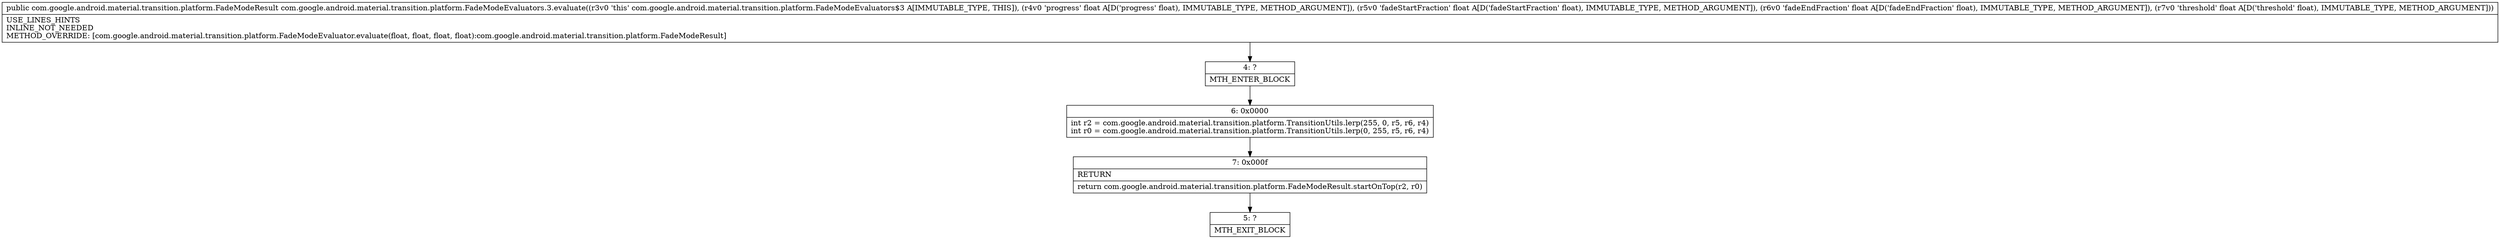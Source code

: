 digraph "CFG forcom.google.android.material.transition.platform.FadeModeEvaluators.3.evaluate(FFFF)Lcom\/google\/android\/material\/transition\/platform\/FadeModeResult;" {
Node_4 [shape=record,label="{4\:\ ?|MTH_ENTER_BLOCK\l}"];
Node_6 [shape=record,label="{6\:\ 0x0000|int r2 = com.google.android.material.transition.platform.TransitionUtils.lerp(255, 0, r5, r6, r4)\lint r0 = com.google.android.material.transition.platform.TransitionUtils.lerp(0, 255, r5, r6, r4)\l}"];
Node_7 [shape=record,label="{7\:\ 0x000f|RETURN\l|return com.google.android.material.transition.platform.FadeModeResult.startOnTop(r2, r0)\l}"];
Node_5 [shape=record,label="{5\:\ ?|MTH_EXIT_BLOCK\l}"];
MethodNode[shape=record,label="{public com.google.android.material.transition.platform.FadeModeResult com.google.android.material.transition.platform.FadeModeEvaluators.3.evaluate((r3v0 'this' com.google.android.material.transition.platform.FadeModeEvaluators$3 A[IMMUTABLE_TYPE, THIS]), (r4v0 'progress' float A[D('progress' float), IMMUTABLE_TYPE, METHOD_ARGUMENT]), (r5v0 'fadeStartFraction' float A[D('fadeStartFraction' float), IMMUTABLE_TYPE, METHOD_ARGUMENT]), (r6v0 'fadeEndFraction' float A[D('fadeEndFraction' float), IMMUTABLE_TYPE, METHOD_ARGUMENT]), (r7v0 'threshold' float A[D('threshold' float), IMMUTABLE_TYPE, METHOD_ARGUMENT]))  | USE_LINES_HINTS\lINLINE_NOT_NEEDED\lMETHOD_OVERRIDE: [com.google.android.material.transition.platform.FadeModeEvaluator.evaluate(float, float, float, float):com.google.android.material.transition.platform.FadeModeResult]\l}"];
MethodNode -> Node_4;Node_4 -> Node_6;
Node_6 -> Node_7;
Node_7 -> Node_5;
}

